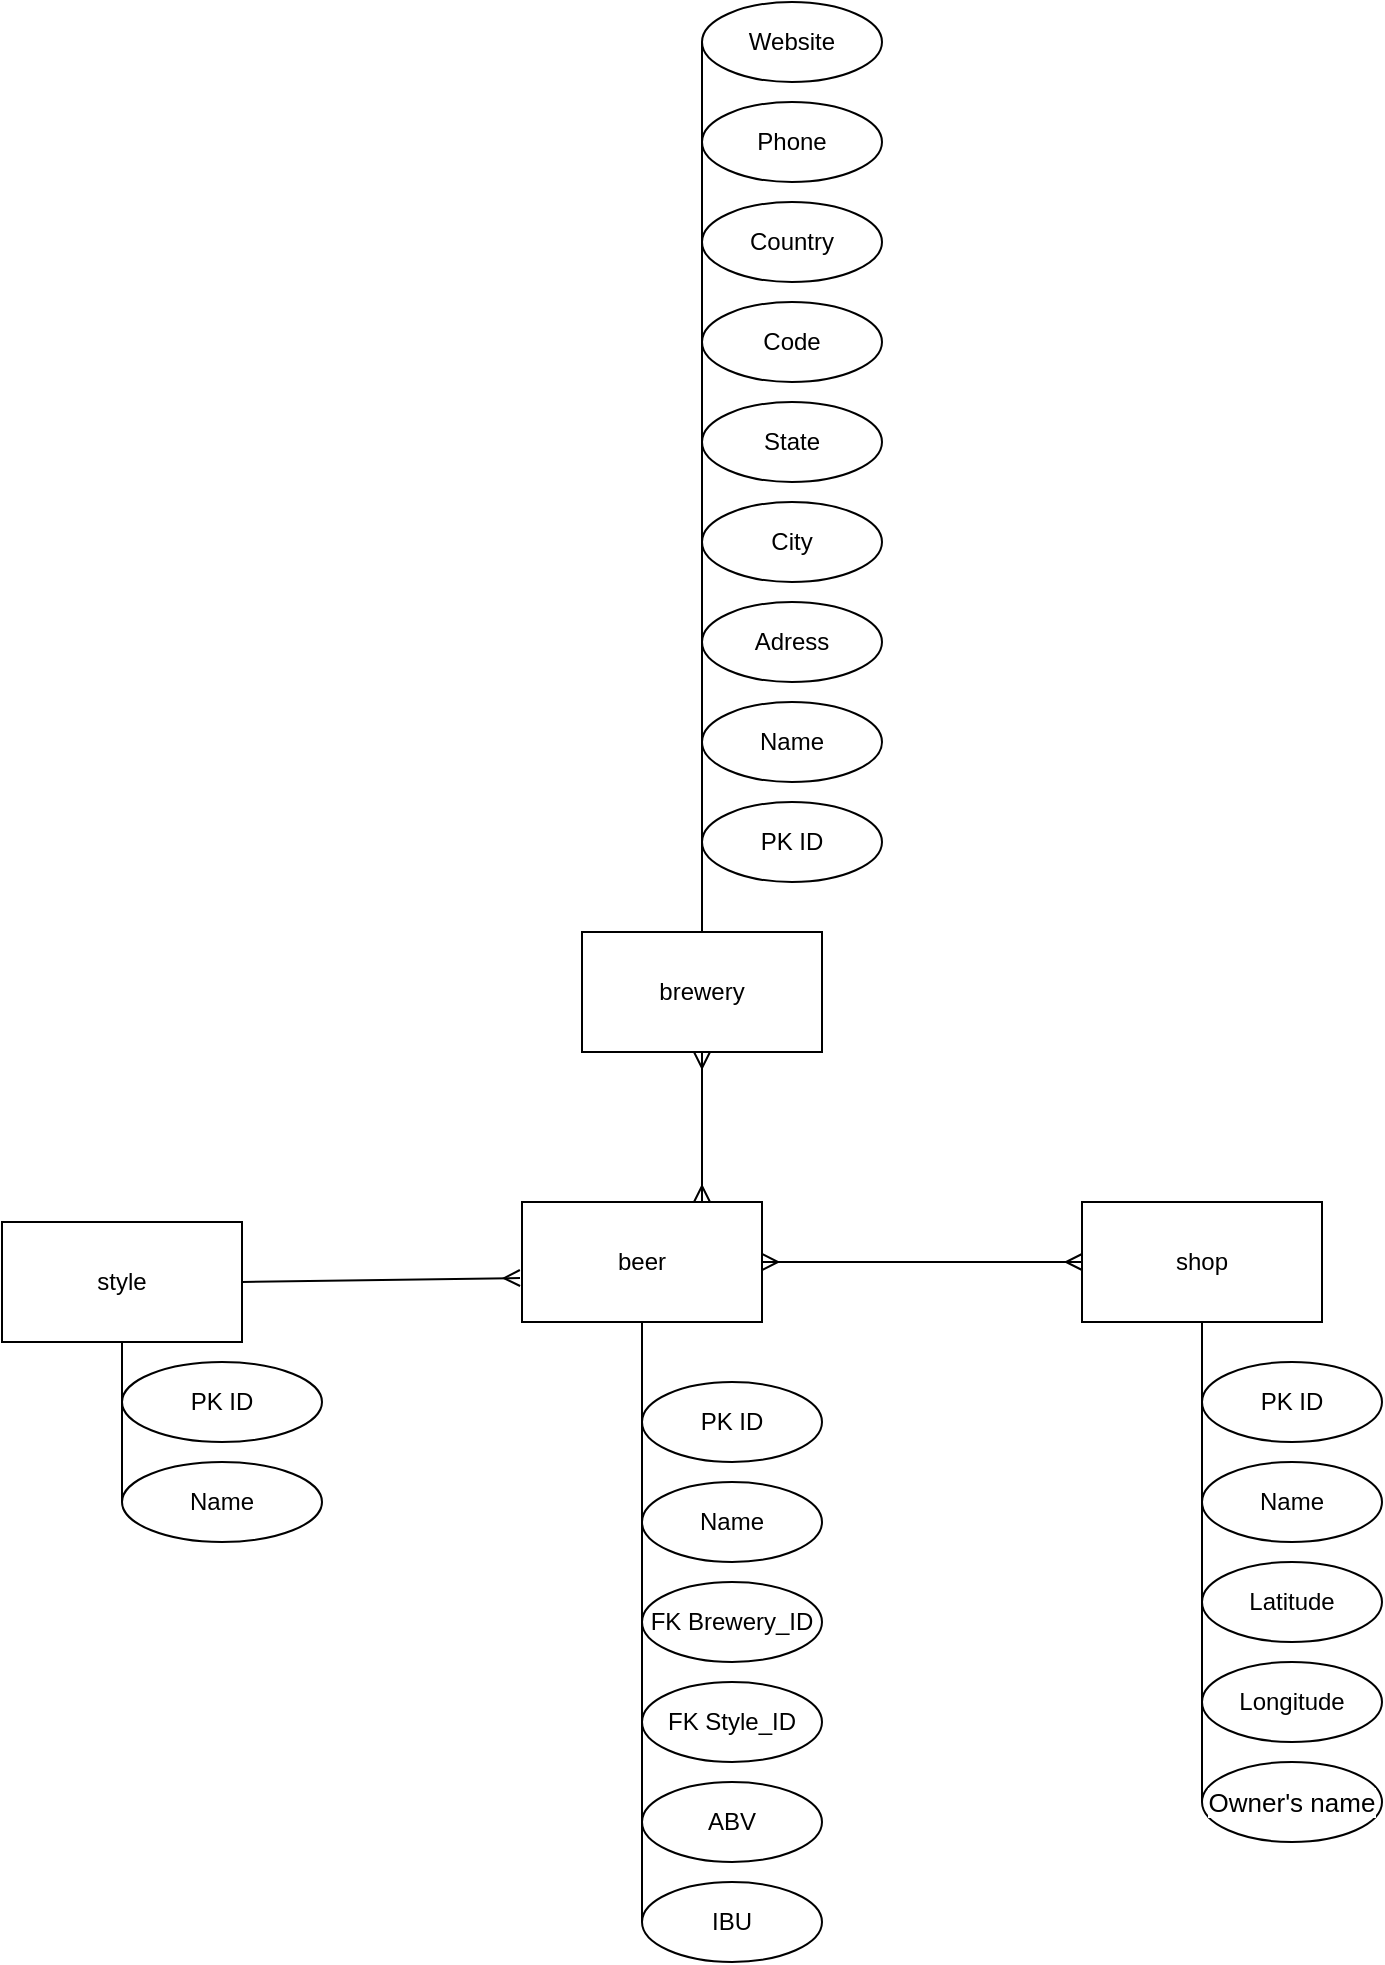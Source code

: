 <mxfile version="14.6.6" type="device"><diagram id="36eZLGxPPkMinbr4Ucae" name="Page-1"><mxGraphModel dx="1102" dy="581" grid="1" gridSize="10" guides="1" tooltips="1" connect="1" arrows="1" fold="1" page="1" pageScale="1" pageWidth="827" pageHeight="1169" math="0" shadow="0"><root><mxCell id="0"/><mxCell id="1" parent="0"/><mxCell id="ullfsEdcNT24fmlXwEzW-1" value="brewery" style="rounded=0;whiteSpace=wrap;html=1;" vertex="1" parent="1"><mxGeometry x="380" y="625" width="120" height="60" as="geometry"/></mxCell><mxCell id="ullfsEdcNT24fmlXwEzW-2" value="Name" style="ellipse;whiteSpace=wrap;html=1;" vertex="1" parent="1"><mxGeometry x="440" y="510" width="90" height="40" as="geometry"/></mxCell><mxCell id="ullfsEdcNT24fmlXwEzW-3" value="Adress" style="ellipse;whiteSpace=wrap;html=1;" vertex="1" parent="1"><mxGeometry x="440" y="460" width="90" height="40" as="geometry"/></mxCell><mxCell id="ullfsEdcNT24fmlXwEzW-4" value="City" style="ellipse;whiteSpace=wrap;html=1;" vertex="1" parent="1"><mxGeometry x="440" y="410" width="90" height="40" as="geometry"/></mxCell><mxCell id="ullfsEdcNT24fmlXwEzW-5" value="State" style="ellipse;whiteSpace=wrap;html=1;" vertex="1" parent="1"><mxGeometry x="440" y="360" width="90" height="40" as="geometry"/></mxCell><mxCell id="ullfsEdcNT24fmlXwEzW-6" value="Code" style="ellipse;whiteSpace=wrap;html=1;" vertex="1" parent="1"><mxGeometry x="440" y="310" width="90" height="40" as="geometry"/></mxCell><mxCell id="ullfsEdcNT24fmlXwEzW-7" value="Country" style="ellipse;whiteSpace=wrap;html=1;" vertex="1" parent="1"><mxGeometry x="440" y="260" width="90" height="40" as="geometry"/></mxCell><mxCell id="ullfsEdcNT24fmlXwEzW-8" value="Phone" style="ellipse;whiteSpace=wrap;html=1;" vertex="1" parent="1"><mxGeometry x="440" y="210" width="90" height="40" as="geometry"/></mxCell><mxCell id="ullfsEdcNT24fmlXwEzW-9" value="Website" style="ellipse;whiteSpace=wrap;html=1;" vertex="1" parent="1"><mxGeometry x="440" y="160" width="90" height="40" as="geometry"/></mxCell><mxCell id="ullfsEdcNT24fmlXwEzW-10" value="" style="endArrow=none;html=1;entryX=0.5;entryY=0;entryDx=0;entryDy=0;" edge="1" parent="1" target="ullfsEdcNT24fmlXwEzW-1"><mxGeometry width="50" height="50" relative="1" as="geometry"><mxPoint x="440" y="180" as="sourcePoint"/><mxPoint x="700" y="450" as="targetPoint"/></mxGeometry></mxCell><mxCell id="ullfsEdcNT24fmlXwEzW-11" style="edgeStyle=none;rounded=0;orthogonalLoop=1;jettySize=auto;html=1;exitX=1;exitY=0.5;exitDx=0;exitDy=0;endArrow=ERmany;endFill=0;" edge="1" parent="1" source="ullfsEdcNT24fmlXwEzW-12"><mxGeometry relative="1" as="geometry"><Array as="points"/><mxPoint x="349" y="798" as="targetPoint"/></mxGeometry></mxCell><mxCell id="ullfsEdcNT24fmlXwEzW-12" value="style" style="rounded=0;whiteSpace=wrap;html=1;" vertex="1" parent="1"><mxGeometry x="90" y="770" width="120" height="60" as="geometry"/></mxCell><mxCell id="ullfsEdcNT24fmlXwEzW-13" value="PK ID" style="ellipse;whiteSpace=wrap;html=1;" vertex="1" parent="1"><mxGeometry x="440" y="560" width="90" height="40" as="geometry"/></mxCell><mxCell id="ullfsEdcNT24fmlXwEzW-14" value="Name" style="ellipse;whiteSpace=wrap;html=1;" vertex="1" parent="1"><mxGeometry x="150" y="890" width="100" height="40" as="geometry"/></mxCell><mxCell id="ullfsEdcNT24fmlXwEzW-15" value="PK ID" style="ellipse;whiteSpace=wrap;html=1;" vertex="1" parent="1"><mxGeometry x="150" y="840" width="100" height="40" as="geometry"/></mxCell><mxCell id="ullfsEdcNT24fmlXwEzW-16" value="" style="endArrow=none;html=1;entryX=0.5;entryY=1;entryDx=0;entryDy=0;exitX=0;exitY=0.5;exitDx=0;exitDy=0;" edge="1" parent="1" source="ullfsEdcNT24fmlXwEzW-14" target="ullfsEdcNT24fmlXwEzW-12"><mxGeometry width="50" height="50" relative="1" as="geometry"><mxPoint x="430" y="830" as="sourcePoint"/><mxPoint x="220" y="750" as="targetPoint"/></mxGeometry></mxCell><mxCell id="ullfsEdcNT24fmlXwEzW-17" value="beer" style="rounded=0;whiteSpace=wrap;html=1;" vertex="1" parent="1"><mxGeometry x="350" y="760" width="120" height="60" as="geometry"/></mxCell><mxCell id="ullfsEdcNT24fmlXwEzW-18" value="PK ID" style="ellipse;whiteSpace=wrap;html=1;" vertex="1" parent="1"><mxGeometry x="410" y="850" width="90" height="40" as="geometry"/></mxCell><mxCell id="ullfsEdcNT24fmlXwEzW-19" value="FK Brewery_ID" style="ellipse;whiteSpace=wrap;html=1;" vertex="1" parent="1"><mxGeometry x="410" y="950" width="90" height="40" as="geometry"/></mxCell><mxCell id="ullfsEdcNT24fmlXwEzW-20" value="" style="endArrow=none;html=1;exitX=0.5;exitY=1;exitDx=0;exitDy=0;entryX=0;entryY=0.5;entryDx=0;entryDy=0;" edge="1" parent="1" source="ullfsEdcNT24fmlXwEzW-17" target="ullfsEdcNT24fmlXwEzW-28"><mxGeometry width="50" height="50" relative="1" as="geometry"><mxPoint x="140" y="745" as="sourcePoint"/><mxPoint x="140" y="980" as="targetPoint"/></mxGeometry></mxCell><mxCell id="ullfsEdcNT24fmlXwEzW-27" value="ABV" style="ellipse;whiteSpace=wrap;html=1;" vertex="1" parent="1"><mxGeometry x="410" y="1050" width="90" height="40" as="geometry"/></mxCell><mxCell id="ullfsEdcNT24fmlXwEzW-28" value="IBU" style="ellipse;whiteSpace=wrap;html=1;" vertex="1" parent="1"><mxGeometry x="410" y="1100" width="90" height="40" as="geometry"/></mxCell><mxCell id="ullfsEdcNT24fmlXwEzW-29" value="Name" style="ellipse;whiteSpace=wrap;html=1;" vertex="1" parent="1"><mxGeometry x="410" y="900" width="90" height="40" as="geometry"/></mxCell><mxCell id="ullfsEdcNT24fmlXwEzW-36" value="" style="endArrow=ERmany;startArrow=ERmany;html=1;entryX=0.5;entryY=1;entryDx=0;entryDy=0;exitX=0.75;exitY=0;exitDx=0;exitDy=0;startFill=0;endFill=0;" edge="1" parent="1" source="ullfsEdcNT24fmlXwEzW-17" target="ullfsEdcNT24fmlXwEzW-1"><mxGeometry width="50" height="50" relative="1" as="geometry"><mxPoint x="410" y="670" as="sourcePoint"/><mxPoint x="460" y="620" as="targetPoint"/></mxGeometry></mxCell><mxCell id="ullfsEdcNT24fmlXwEzW-37" value="shop" style="rounded=0;whiteSpace=wrap;html=1;" vertex="1" parent="1"><mxGeometry x="630" y="760" width="120" height="60" as="geometry"/></mxCell><mxCell id="ullfsEdcNT24fmlXwEzW-38" value="Name" style="ellipse;whiteSpace=wrap;html=1;" vertex="1" parent="1"><mxGeometry x="690" y="890" width="90" height="40" as="geometry"/></mxCell><mxCell id="ullfsEdcNT24fmlXwEzW-39" value="PK ID" style="ellipse;whiteSpace=wrap;html=1;" vertex="1" parent="1"><mxGeometry x="690" y="840" width="90" height="40" as="geometry"/></mxCell><mxCell id="ullfsEdcNT24fmlXwEzW-40" value="" style="endArrow=none;html=1;entryX=0.5;entryY=1;entryDx=0;entryDy=0;exitX=0;exitY=0.5;exitDx=0;exitDy=0;" edge="1" parent="1" source="ullfsEdcNT24fmlXwEzW-43" target="ullfsEdcNT24fmlXwEzW-37"><mxGeometry width="50" height="50" relative="1" as="geometry"><mxPoint x="680" y="1160" as="sourcePoint"/><mxPoint x="680" y="770" as="targetPoint"/></mxGeometry></mxCell><mxCell id="ullfsEdcNT24fmlXwEzW-41" value="Latitude" style="ellipse;whiteSpace=wrap;html=1;" vertex="1" parent="1"><mxGeometry x="690" y="940" width="90" height="40" as="geometry"/></mxCell><mxCell id="ullfsEdcNT24fmlXwEzW-42" value="Longitude" style="ellipse;whiteSpace=wrap;html=1;" vertex="1" parent="1"><mxGeometry x="690" y="990" width="90" height="40" as="geometry"/></mxCell><mxCell id="ullfsEdcNT24fmlXwEzW-43" value="&lt;span style=&quot;font-family: &amp;#34;arial&amp;#34; ; font-size: 13px ; text-align: left ; background-color: rgb(255 , 255 , 255)&quot;&gt;Owner's&amp;nbsp;&lt;/span&gt;&lt;span style=&quot;font-family: &amp;#34;arial&amp;#34; ; font-size: 13px ; text-align: left ; background-color: rgb(255 , 255 , 255)&quot;&gt;name&lt;/span&gt;" style="ellipse;whiteSpace=wrap;html=1;" vertex="1" parent="1"><mxGeometry x="690" y="1040" width="90" height="40" as="geometry"/></mxCell><mxCell id="ullfsEdcNT24fmlXwEzW-44" value="" style="endArrow=ERmany;startArrow=ERmany;html=1;entryX=0;entryY=0.5;entryDx=0;entryDy=0;exitX=1;exitY=0.5;exitDx=0;exitDy=0;startFill=0;endFill=0;" edge="1" parent="1" source="ullfsEdcNT24fmlXwEzW-17" target="ullfsEdcNT24fmlXwEzW-37"><mxGeometry width="50" height="50" relative="1" as="geometry"><mxPoint x="210" y="705" as="sourcePoint"/><mxPoint x="480" y="615" as="targetPoint"/></mxGeometry></mxCell><mxCell id="ullfsEdcNT24fmlXwEzW-48" value="FK Style_ID" style="ellipse;whiteSpace=wrap;html=1;" vertex="1" parent="1"><mxGeometry x="410" y="1000" width="90" height="40" as="geometry"/></mxCell></root></mxGraphModel></diagram></mxfile>